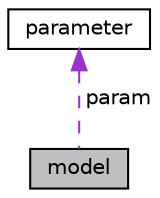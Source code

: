 digraph "model"
{
  edge [fontname="Helvetica",fontsize="10",labelfontname="Helvetica",labelfontsize="10"];
  node [fontname="Helvetica",fontsize="10",shape=record];
  Node1 [label="model",height=0.2,width=0.4,color="black", fillcolor="grey75", style="filled", fontcolor="black"];
  Node2 -> Node1 [dir="back",color="darkorchid3",fontsize="10",style="dashed",label=" param" ,fontname="Helvetica"];
  Node2 [label="parameter",height=0.2,width=0.4,color="black", fillcolor="white", style="filled",URL="$structparameter.html"];
}
